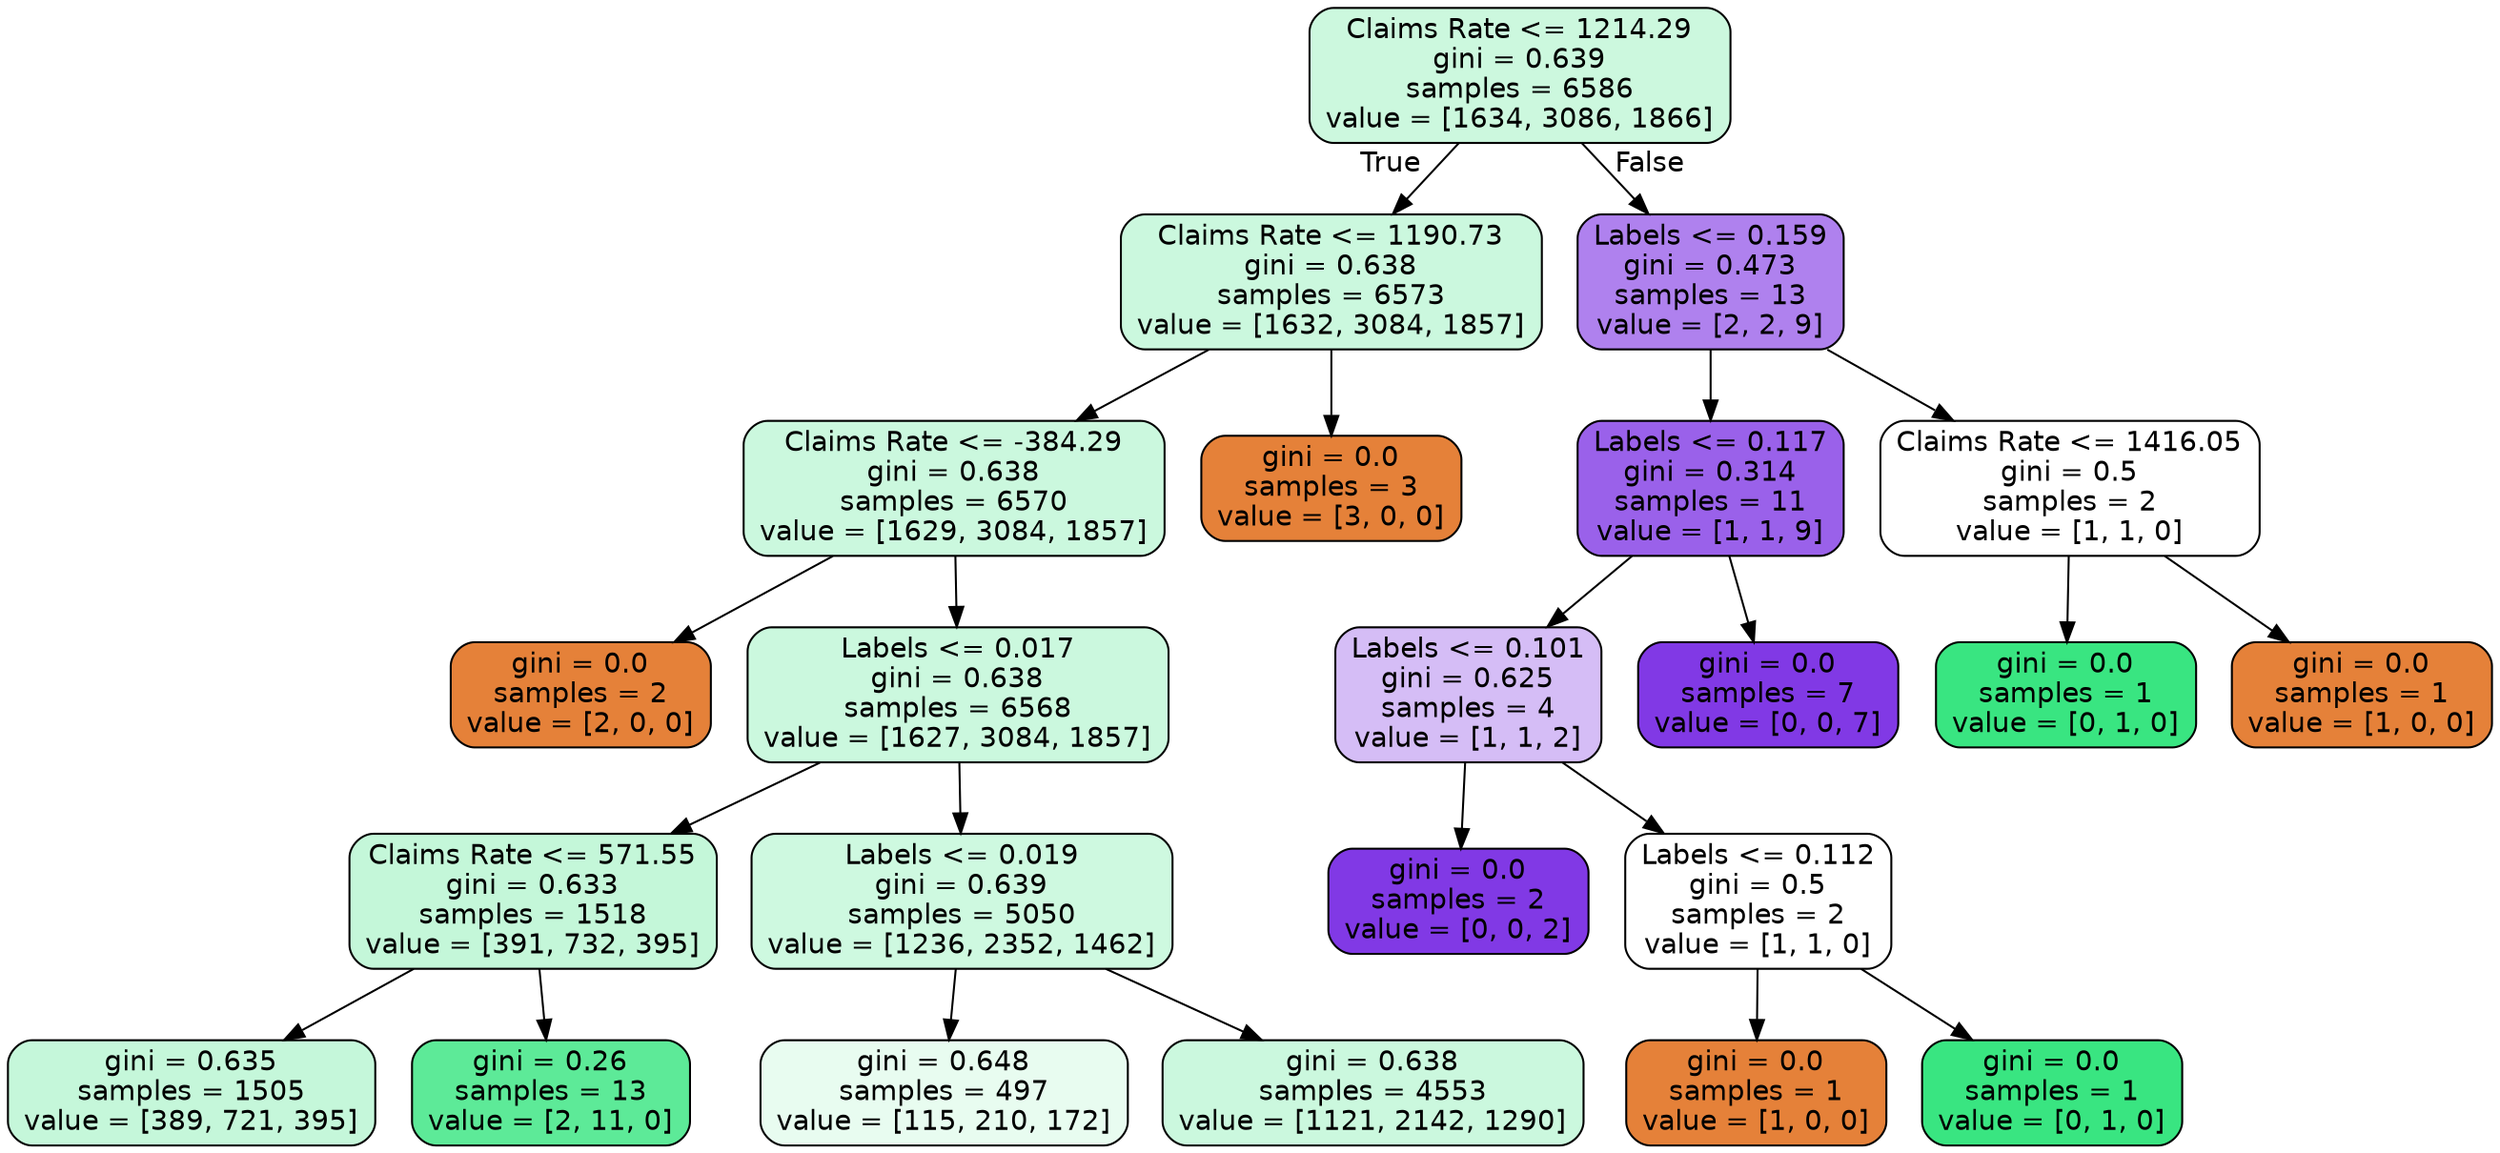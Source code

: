 digraph Tree {
node [shape=box, style="filled, rounded", color="black", fontname=helvetica] ;
edge [fontname=helvetica] ;
0 [label="Claims Rate <= 1214.29\ngini = 0.639\nsamples = 6586\nvalue = [1634, 3086, 1866]", fillcolor="#ccf8de"] ;
1 [label="Claims Rate <= 1190.73\ngini = 0.638\nsamples = 6573\nvalue = [1632, 3084, 1857]", fillcolor="#cbf8de"] ;
0 -> 1 [labeldistance=2.5, labelangle=45, headlabel="True"] ;
2 [label="Claims Rate <= -384.29\ngini = 0.638\nsamples = 6570\nvalue = [1629, 3084, 1857]", fillcolor="#cbf8de"] ;
1 -> 2 ;
3 [label="gini = 0.0\nsamples = 2\nvalue = [2, 0, 0]", fillcolor="#e58139"] ;
2 -> 3 ;
4 [label="Labels <= 0.017\ngini = 0.638\nsamples = 6568\nvalue = [1627, 3084, 1857]", fillcolor="#cbf8de"] ;
2 -> 4 ;
5 [label="Claims Rate <= 571.55\ngini = 0.633\nsamples = 1518\nvalue = [391, 732, 395]", fillcolor="#c4f7d9"] ;
4 -> 5 ;
6 [label="gini = 0.635\nsamples = 1505\nvalue = [389, 721, 395]", fillcolor="#c5f7da"] ;
5 -> 6 ;
7 [label="gini = 0.26\nsamples = 13\nvalue = [2, 11, 0]", fillcolor="#5dea98"] ;
5 -> 7 ;
8 [label="Labels <= 0.019\ngini = 0.639\nsamples = 5050\nvalue = [1236, 2352, 1462]", fillcolor="#cef9e0"] ;
4 -> 8 ;
9 [label="gini = 0.648\nsamples = 497\nvalue = [115, 210, 172]", fillcolor="#e8fcf0"] ;
8 -> 9 ;
10 [label="gini = 0.638\nsamples = 4553\nvalue = [1121, 2142, 1290]", fillcolor="#cbf8de"] ;
8 -> 10 ;
11 [label="gini = 0.0\nsamples = 3\nvalue = [3, 0, 0]", fillcolor="#e58139"] ;
1 -> 11 ;
12 [label="Labels <= 0.159\ngini = 0.473\nsamples = 13\nvalue = [2, 2, 9]", fillcolor="#af81ee"] ;
0 -> 12 [labeldistance=2.5, labelangle=-45, headlabel="False"] ;
13 [label="Labels <= 0.117\ngini = 0.314\nsamples = 11\nvalue = [1, 1, 9]", fillcolor="#9a61ea"] ;
12 -> 13 ;
14 [label="Labels <= 0.101\ngini = 0.625\nsamples = 4\nvalue = [1, 1, 2]", fillcolor="#d5bdf6"] ;
13 -> 14 ;
15 [label="gini = 0.0\nsamples = 2\nvalue = [0, 0, 2]", fillcolor="#8139e5"] ;
14 -> 15 ;
16 [label="Labels <= 0.112\ngini = 0.5\nsamples = 2\nvalue = [1, 1, 0]", fillcolor="#ffffff"] ;
14 -> 16 ;
17 [label="gini = 0.0\nsamples = 1\nvalue = [1, 0, 0]", fillcolor="#e58139"] ;
16 -> 17 ;
18 [label="gini = 0.0\nsamples = 1\nvalue = [0, 1, 0]", fillcolor="#39e581"] ;
16 -> 18 ;
19 [label="gini = 0.0\nsamples = 7\nvalue = [0, 0, 7]", fillcolor="#8139e5"] ;
13 -> 19 ;
20 [label="Claims Rate <= 1416.05\ngini = 0.5\nsamples = 2\nvalue = [1, 1, 0]", fillcolor="#ffffff"] ;
12 -> 20 ;
21 [label="gini = 0.0\nsamples = 1\nvalue = [0, 1, 0]", fillcolor="#39e581"] ;
20 -> 21 ;
22 [label="gini = 0.0\nsamples = 1\nvalue = [1, 0, 0]", fillcolor="#e58139"] ;
20 -> 22 ;
}